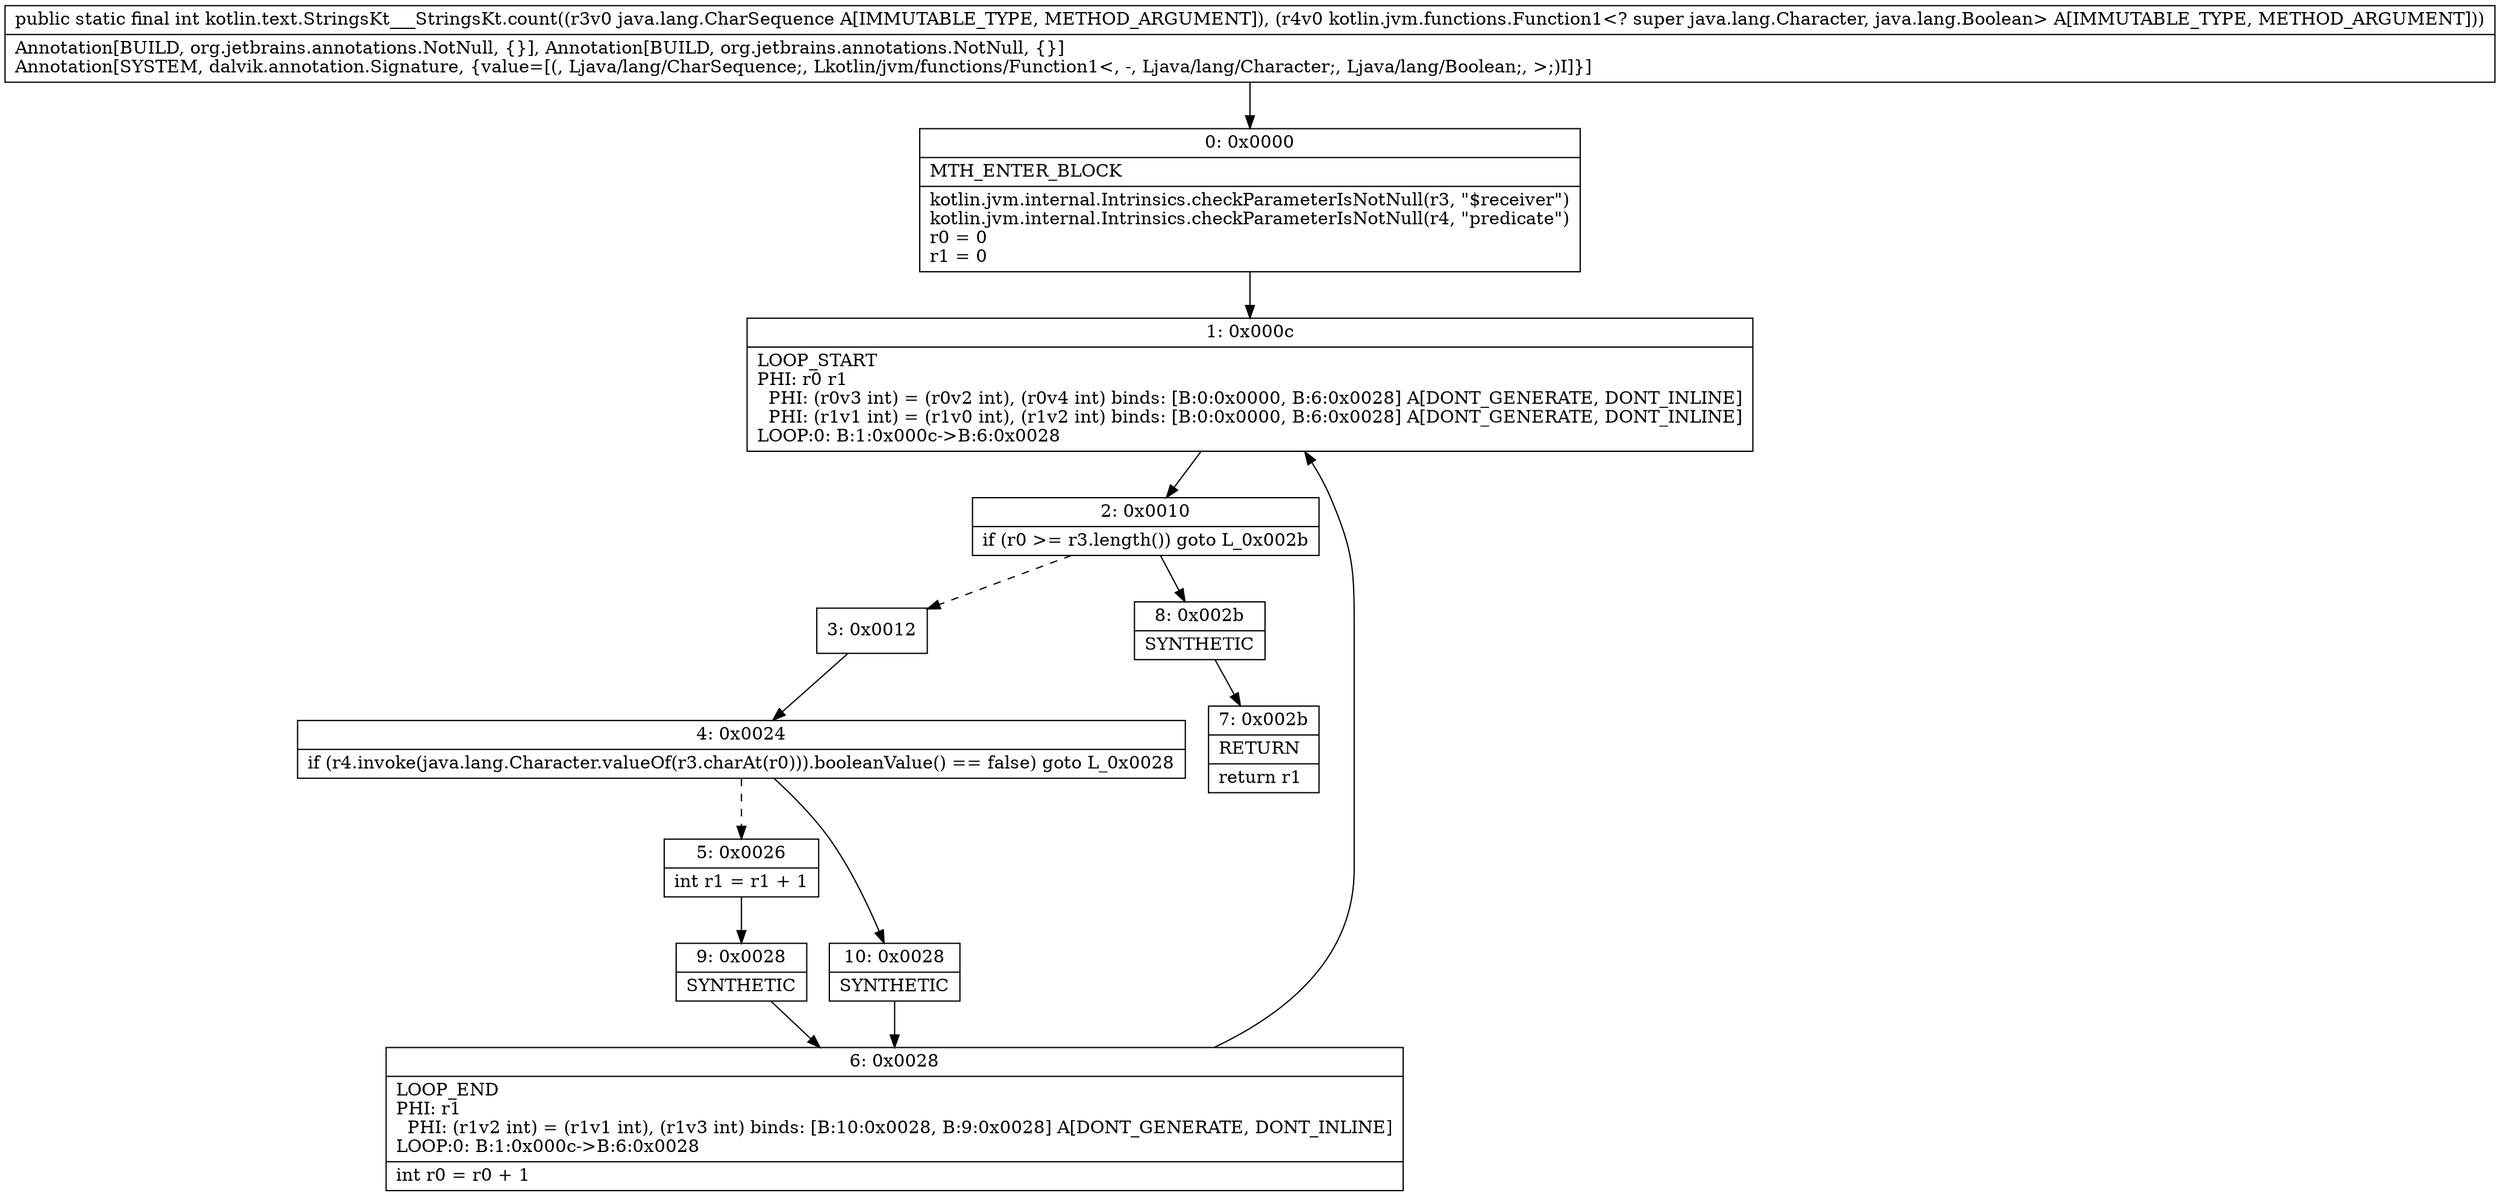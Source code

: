 digraph "CFG forkotlin.text.StringsKt___StringsKt.count(Ljava\/lang\/CharSequence;Lkotlin\/jvm\/functions\/Function1;)I" {
Node_0 [shape=record,label="{0\:\ 0x0000|MTH_ENTER_BLOCK\l|kotlin.jvm.internal.Intrinsics.checkParameterIsNotNull(r3, \"$receiver\")\lkotlin.jvm.internal.Intrinsics.checkParameterIsNotNull(r4, \"predicate\")\lr0 = 0\lr1 = 0\l}"];
Node_1 [shape=record,label="{1\:\ 0x000c|LOOP_START\lPHI: r0 r1 \l  PHI: (r0v3 int) = (r0v2 int), (r0v4 int) binds: [B:0:0x0000, B:6:0x0028] A[DONT_GENERATE, DONT_INLINE]\l  PHI: (r1v1 int) = (r1v0 int), (r1v2 int) binds: [B:0:0x0000, B:6:0x0028] A[DONT_GENERATE, DONT_INLINE]\lLOOP:0: B:1:0x000c\-\>B:6:0x0028\l}"];
Node_2 [shape=record,label="{2\:\ 0x0010|if (r0 \>= r3.length()) goto L_0x002b\l}"];
Node_3 [shape=record,label="{3\:\ 0x0012}"];
Node_4 [shape=record,label="{4\:\ 0x0024|if (r4.invoke(java.lang.Character.valueOf(r3.charAt(r0))).booleanValue() == false) goto L_0x0028\l}"];
Node_5 [shape=record,label="{5\:\ 0x0026|int r1 = r1 + 1\l}"];
Node_6 [shape=record,label="{6\:\ 0x0028|LOOP_END\lPHI: r1 \l  PHI: (r1v2 int) = (r1v1 int), (r1v3 int) binds: [B:10:0x0028, B:9:0x0028] A[DONT_GENERATE, DONT_INLINE]\lLOOP:0: B:1:0x000c\-\>B:6:0x0028\l|int r0 = r0 + 1\l}"];
Node_7 [shape=record,label="{7\:\ 0x002b|RETURN\l|return r1\l}"];
Node_8 [shape=record,label="{8\:\ 0x002b|SYNTHETIC\l}"];
Node_9 [shape=record,label="{9\:\ 0x0028|SYNTHETIC\l}"];
Node_10 [shape=record,label="{10\:\ 0x0028|SYNTHETIC\l}"];
MethodNode[shape=record,label="{public static final int kotlin.text.StringsKt___StringsKt.count((r3v0 java.lang.CharSequence A[IMMUTABLE_TYPE, METHOD_ARGUMENT]), (r4v0 kotlin.jvm.functions.Function1\<? super java.lang.Character, java.lang.Boolean\> A[IMMUTABLE_TYPE, METHOD_ARGUMENT]))  | Annotation[BUILD, org.jetbrains.annotations.NotNull, \{\}], Annotation[BUILD, org.jetbrains.annotations.NotNull, \{\}]\lAnnotation[SYSTEM, dalvik.annotation.Signature, \{value=[(, Ljava\/lang\/CharSequence;, Lkotlin\/jvm\/functions\/Function1\<, \-, Ljava\/lang\/Character;, Ljava\/lang\/Boolean;, \>;)I]\}]\l}"];
MethodNode -> Node_0;
Node_0 -> Node_1;
Node_1 -> Node_2;
Node_2 -> Node_3[style=dashed];
Node_2 -> Node_8;
Node_3 -> Node_4;
Node_4 -> Node_5[style=dashed];
Node_4 -> Node_10;
Node_5 -> Node_9;
Node_6 -> Node_1;
Node_8 -> Node_7;
Node_9 -> Node_6;
Node_10 -> Node_6;
}

